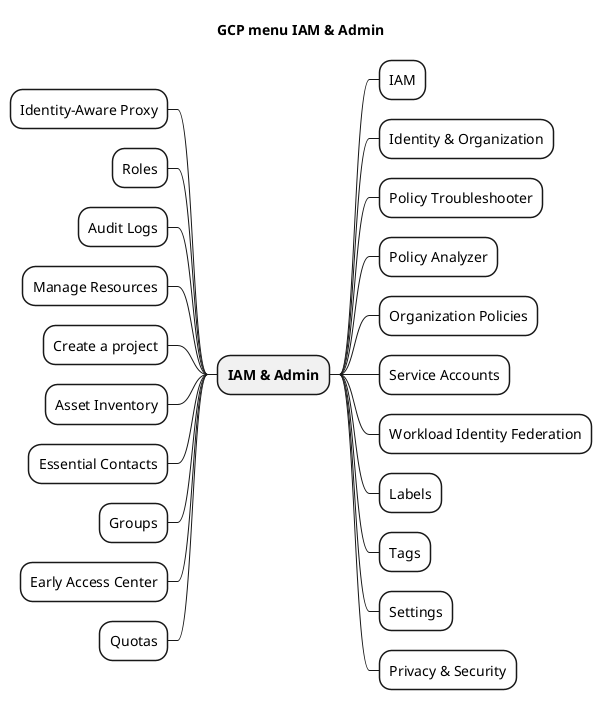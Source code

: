 @startmindmap
title GCP menu IAM & Admin

- **IAM & Admin**
**[#White]  IAM
**[#White]  Identity & Organization
**[#White]  Policy Troubleshooter
**[#White]  Policy Analyzer
**[#White]  Organization Policies
**[#White]  Service Accounts
**[#White]  Workload Identity Federation
**[#White]  Labels
**[#White]  Tags
**[#White]  Settings
**[#White]  Privacy & Security
--[#White]  Identity-Aware Proxy
--[#White]  Roles
--[#White]  Audit Logs
--[#White]  Manage Resources
--[#White]  Create a project
--[#White]  Asset Inventory
--[#White]  Essential Contacts
--[#White]  Groups
--[#White]  Early Access Center
--[#White]  Quotas

@endmindmap